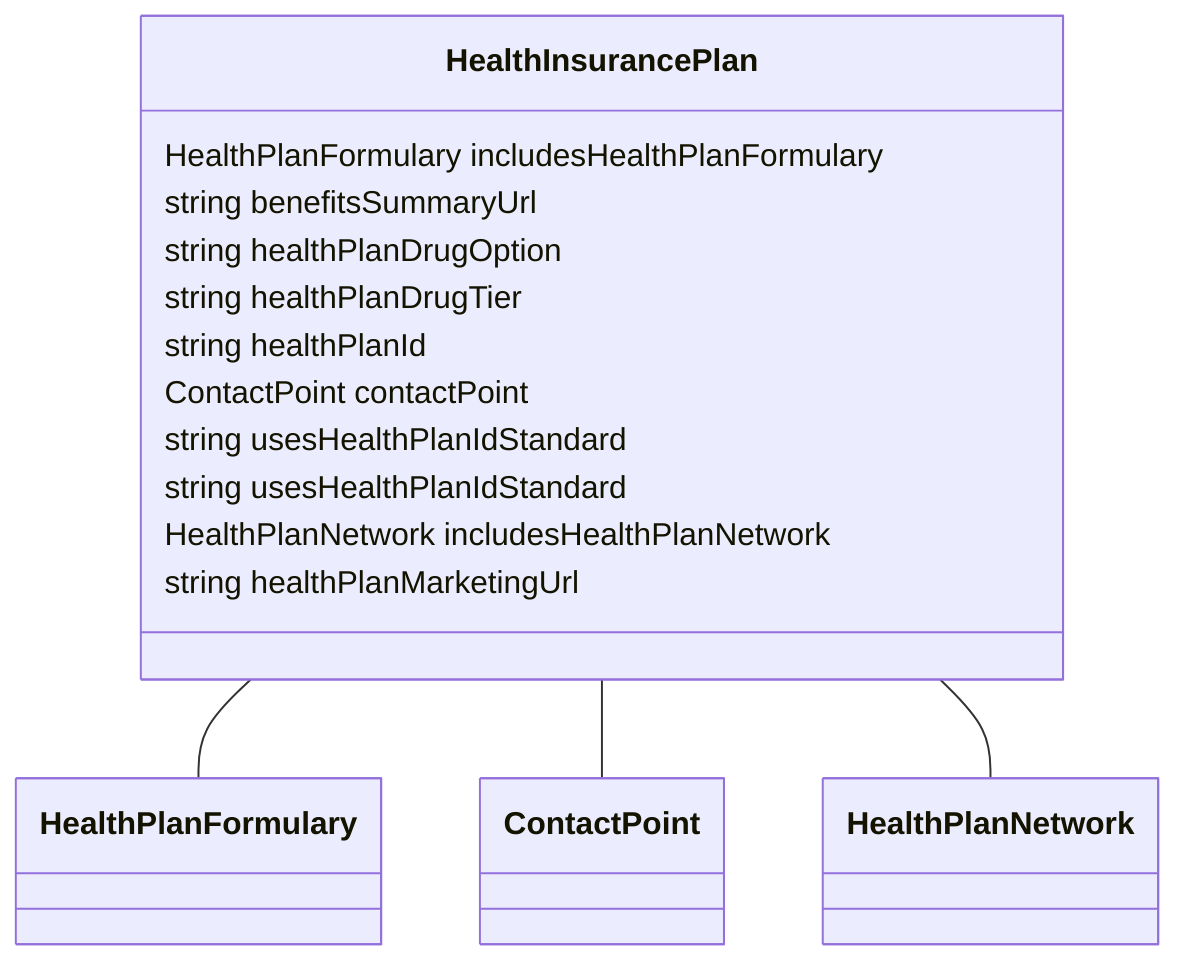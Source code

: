 classDiagram
  HealthInsurancePlan -- HealthPlanFormulary
  HealthInsurancePlan -- ContactPoint
  HealthInsurancePlan -- HealthPlanNetwork


class HealthInsurancePlan {

  HealthPlanFormulary includesHealthPlanFormulary
  string benefitsSummaryUrl
  string healthPlanDrugOption
  string healthPlanDrugTier
  string healthPlanId
  ContactPoint contactPoint
  string usesHealthPlanIdStandard
  string usesHealthPlanIdStandard
  HealthPlanNetwork includesHealthPlanNetwork
  string healthPlanMarketingUrl

 }